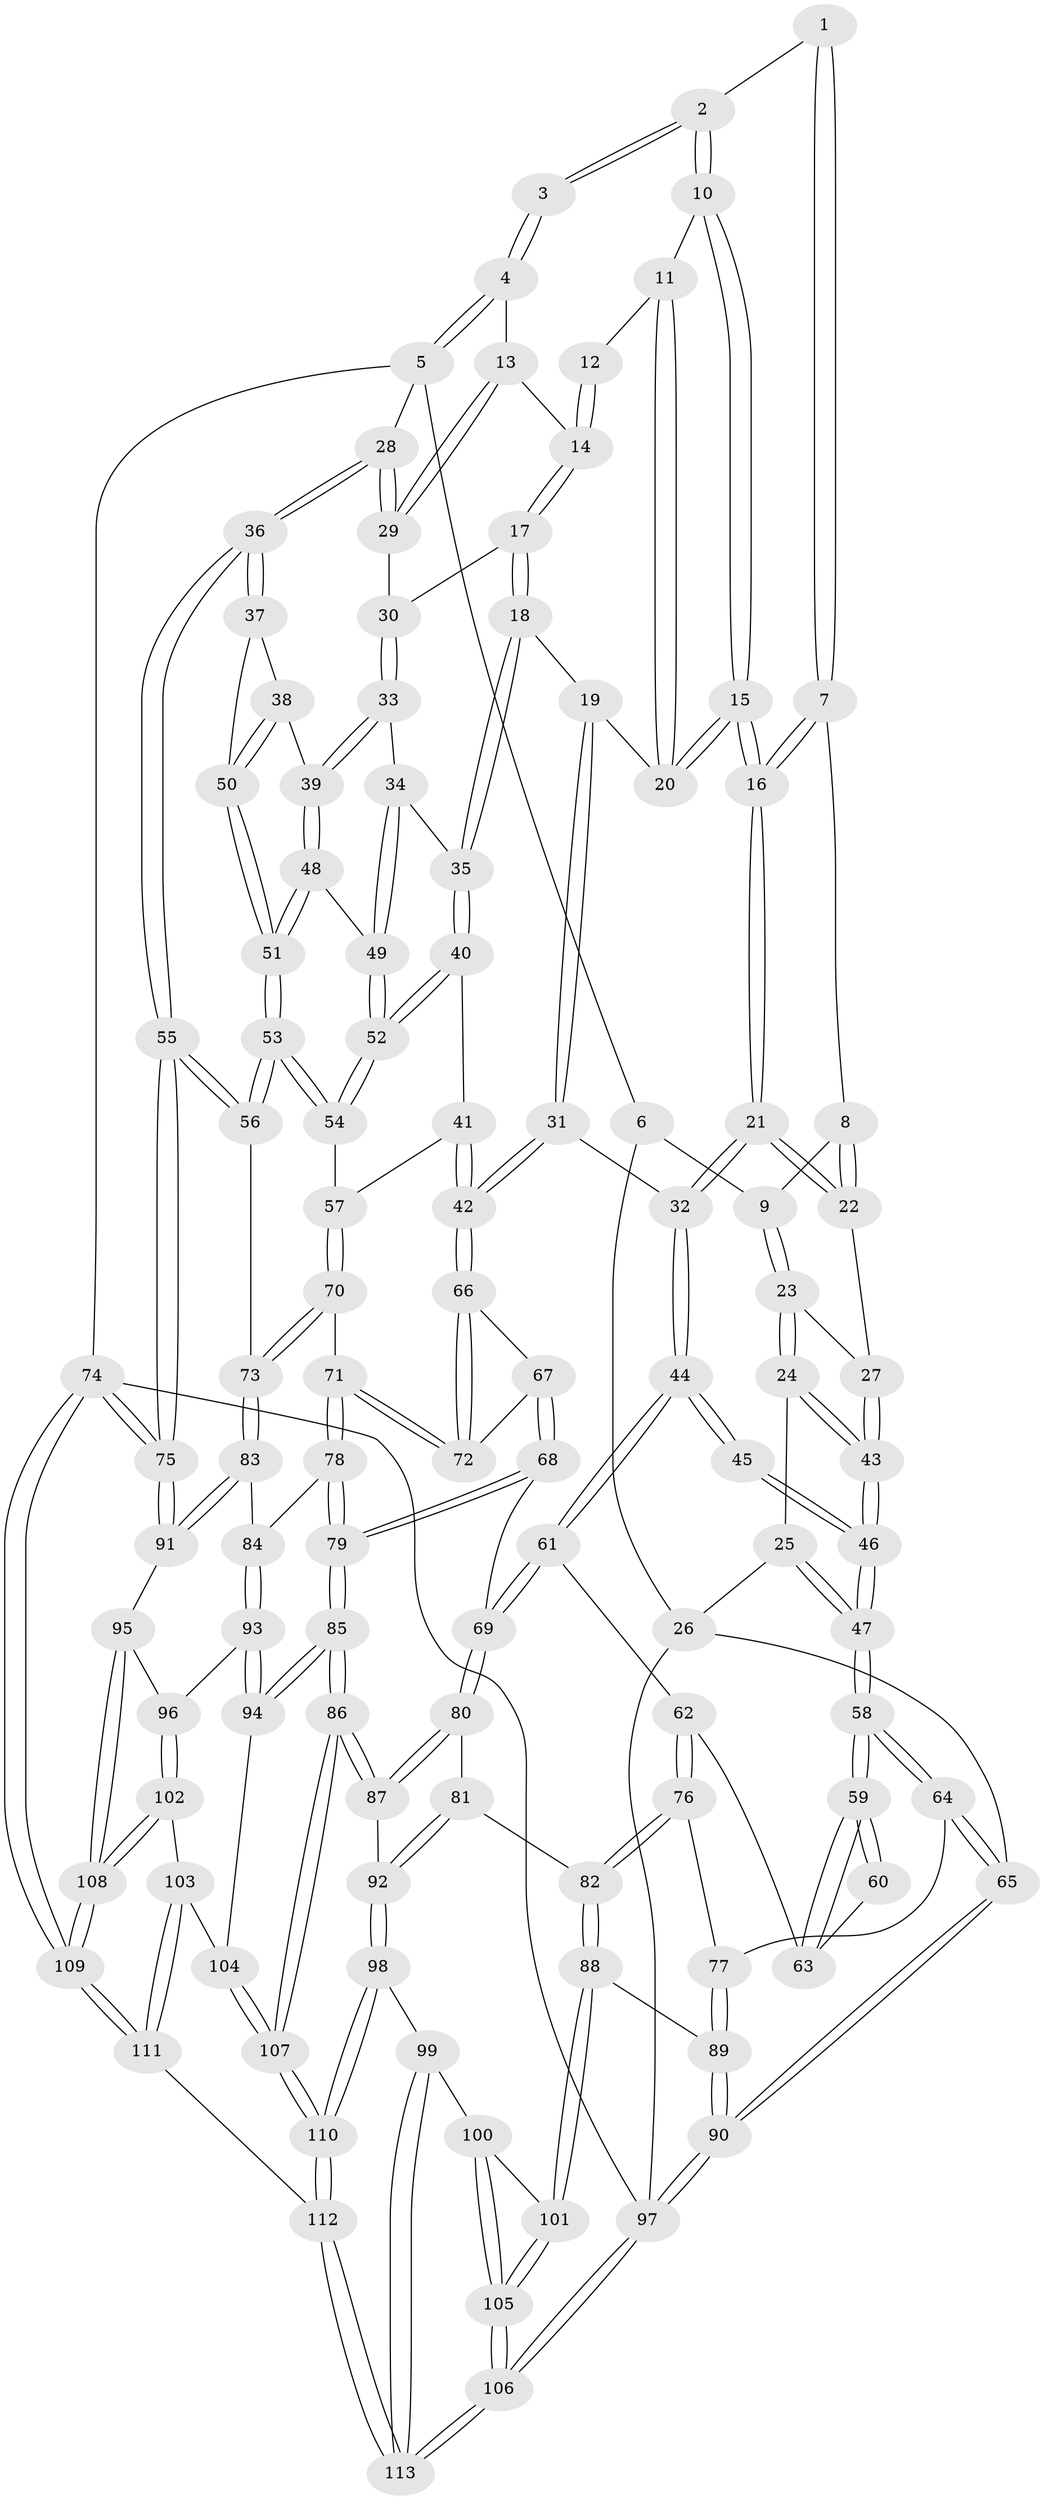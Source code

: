 // Generated by graph-tools (version 1.1) at 2025/17/03/09/25 04:17:07]
// undirected, 113 vertices, 279 edges
graph export_dot {
graph [start="1"]
  node [color=gray90,style=filled];
  1 [pos="+0.4342510619676079+0"];
  2 [pos="+0.4888587294718309+0"];
  3 [pos="+0.9050566858534485+0"];
  4 [pos="+1+0"];
  5 [pos="+1+0"];
  6 [pos="+0.11836296824770697+0"];
  7 [pos="+0.37622261430949117+0"];
  8 [pos="+0.29745300667038654+0.10020777675762867"];
  9 [pos="+0.12068436557247901+0.11000959501901088"];
  10 [pos="+0.5059756083042923+0"];
  11 [pos="+0.6157850172588277+0.03681083584011266"];
  12 [pos="+0.7337949249747961+0.07352538614849323"];
  13 [pos="+0.7969249758373175+0.14925386700767165"];
  14 [pos="+0.7696004660818769+0.16543168495835764"];
  15 [pos="+0.5033545891509529+0.21872389560721597"];
  16 [pos="+0.44598996440004024+0.27321405412076455"];
  17 [pos="+0.7678335995960828+0.16842393978637216"];
  18 [pos="+0.7093718436968934+0.22027424964200154"];
  19 [pos="+0.6663060534606103+0.2107024536978472"];
  20 [pos="+0.660018890334846+0.20776185901739624"];
  21 [pos="+0.4279007909463809+0.2937089697172226"];
  22 [pos="+0.3403744577657884+0.24931667517158979"];
  23 [pos="+0.07390441671614581+0.17280809465353902"];
  24 [pos="+0.03372668919271403+0.20310303465526933"];
  25 [pos="+0.008809275177249455+0.20703192534717907"];
  26 [pos="+0+0.1905983412818766"];
  27 [pos="+0.3154363294200589+0.2564620381687131"];
  28 [pos="+1+0.09175217532124055"];
  29 [pos="+0.9940197451623694+0.1965351594313295"];
  30 [pos="+0.8926958245738449+0.2633256378139905"];
  31 [pos="+0.5597323163600857+0.425089923191549"];
  32 [pos="+0.4474386642096823+0.3834683849100678"];
  33 [pos="+0.8627238816836271+0.32395531248842857"];
  34 [pos="+0.780555956378424+0.3329279353036453"];
  35 [pos="+0.7457660524254315+0.32347913783819193"];
  36 [pos="+1+0.3114002438839949"];
  37 [pos="+1+0.36438809774503705"];
  38 [pos="+0.9326002272179043+0.36323431523249705"];
  39 [pos="+0.8965802773139832+0.35974201101915304"];
  40 [pos="+0.7260071119821013+0.35155440320788406"];
  41 [pos="+0.6667609871990898+0.41424823408318634"];
  42 [pos="+0.5921067999626659+0.4449092450798726"];
  43 [pos="+0.17832933221813538+0.3606220157533537"];
  44 [pos="+0.3526765850510924+0.5062291191895137"];
  45 [pos="+0.22455967748832595+0.4345429151796215"];
  46 [pos="+0.17859514521949593+0.3796625588280912"];
  47 [pos="+0.056568766162092755+0.463616211669317"];
  48 [pos="+0.8790821840697145+0.4371967471367931"];
  49 [pos="+0.8283469777423269+0.4462907179188877"];
  50 [pos="+0.9316322934611264+0.4604104995305406"];
  51 [pos="+0.9176785114277679+0.4749505569441627"];
  52 [pos="+0.8003899182970484+0.4810614345190177"];
  53 [pos="+0.9376724004531103+0.5747401981545293"];
  54 [pos="+0.7951647680930657+0.49176076232817834"];
  55 [pos="+1+0.6108602364888106"];
  56 [pos="+0.958124683320399+0.6103060679085672"];
  57 [pos="+0.7777620436616292+0.5012626532269676"];
  58 [pos="+0.001770009320129063+0.5503844019417767"];
  59 [pos="+0.030423551585857873+0.5437582064373845"];
  60 [pos="+0.18714759621713103+0.48012826568639805"];
  61 [pos="+0.3516542494776356+0.5182839854529049"];
  62 [pos="+0.24107047916474972+0.584184454149027"];
  63 [pos="+0.17617206798121093+0.52835435583112"];
  64 [pos="+0+0.5725513331124725"];
  65 [pos="+0+0.5789576372276785"];
  66 [pos="+0.6030276265260935+0.49778115018639857"];
  67 [pos="+0.4784093336527649+0.5876446381137561"];
  68 [pos="+0.43552727896510907+0.6155797366420966"];
  69 [pos="+0.3834130936921867+0.5811574595415236"];
  70 [pos="+0.7617731565288619+0.5355659108329104"];
  71 [pos="+0.6469584971555519+0.5974203949841985"];
  72 [pos="+0.6319978225198769+0.5649250705229631"];
  73 [pos="+0.8731065116307776+0.6729959971598487"];
  74 [pos="+1+1"];
  75 [pos="+1+0.8643778573594616"];
  76 [pos="+0.20617725175877122+0.6220707261470249"];
  77 [pos="+0.01841973621838594+0.6005787933817562"];
  78 [pos="+0.6426621539371105+0.6630412140024587"];
  79 [pos="+0.5566484188347572+0.7468658887363143"];
  80 [pos="+0.3217999779054406+0.7157854083439361"];
  81 [pos="+0.25145353126827497+0.7402220894802554"];
  82 [pos="+0.23200531231504365+0.7435585203274296"];
  83 [pos="+0.8573528874516525+0.6936944490949601"];
  84 [pos="+0.8272872592517801+0.7082502479708993"];
  85 [pos="+0.5459222761497877+0.7971157570372448"];
  86 [pos="+0.5370058356990115+0.8126238554357083"];
  87 [pos="+0.4504959914307837+0.8234440975689997"];
  88 [pos="+0.18214938248774135+0.8037048182356359"];
  89 [pos="+0.1274975311239231+0.7934954905991359"];
  90 [pos="+0+1"];
  91 [pos="+0.9561619000307969+0.8378139748297498"];
  92 [pos="+0.385879982779544+0.8631074522049144"];
  93 [pos="+0.7947083469711625+0.8108747923183229"];
  94 [pos="+0.7595085326175963+0.8398662139756328"];
  95 [pos="+0.9099888892609841+0.8816421555534457"];
  96 [pos="+0.851478616360466+0.8652034427598471"];
  97 [pos="+0+1"];
  98 [pos="+0.328253723521221+0.9122623077574795"];
  99 [pos="+0.32265207548157915+0.9149390183832371"];
  100 [pos="+0.289003060038751+0.8996751182603551"];
  101 [pos="+0.18391020647784218+0.8073444150253767"];
  102 [pos="+0.8163486974006369+0.9300668919694853"];
  103 [pos="+0.7790294562434713+0.9240865878810082"];
  104 [pos="+0.7571041621395806+0.8758588646120979"];
  105 [pos="+0.1335401779405672+1"];
  106 [pos="+0+1"];
  107 [pos="+0.5821662546907905+0.9983035825033417"];
  108 [pos="+0.9002750064673187+1"];
  109 [pos="+1+1"];
  110 [pos="+0.5893859763808474+1"];
  111 [pos="+0.6243680576971014+1"];
  112 [pos="+0.6078156688043485+1"];
  113 [pos="+0.2725755276278306+1"];
  1 -- 2;
  1 -- 7;
  1 -- 7;
  2 -- 3;
  2 -- 3;
  2 -- 10;
  2 -- 10;
  3 -- 4;
  3 -- 4;
  4 -- 5;
  4 -- 5;
  4 -- 13;
  5 -- 6;
  5 -- 28;
  5 -- 74;
  6 -- 9;
  6 -- 26;
  7 -- 8;
  7 -- 16;
  7 -- 16;
  8 -- 9;
  8 -- 22;
  8 -- 22;
  9 -- 23;
  9 -- 23;
  10 -- 11;
  10 -- 15;
  10 -- 15;
  11 -- 12;
  11 -- 20;
  11 -- 20;
  12 -- 14;
  12 -- 14;
  13 -- 14;
  13 -- 29;
  13 -- 29;
  14 -- 17;
  14 -- 17;
  15 -- 16;
  15 -- 16;
  15 -- 20;
  15 -- 20;
  16 -- 21;
  16 -- 21;
  17 -- 18;
  17 -- 18;
  17 -- 30;
  18 -- 19;
  18 -- 35;
  18 -- 35;
  19 -- 20;
  19 -- 31;
  19 -- 31;
  21 -- 22;
  21 -- 22;
  21 -- 32;
  21 -- 32;
  22 -- 27;
  23 -- 24;
  23 -- 24;
  23 -- 27;
  24 -- 25;
  24 -- 43;
  24 -- 43;
  25 -- 26;
  25 -- 47;
  25 -- 47;
  26 -- 65;
  26 -- 97;
  27 -- 43;
  27 -- 43;
  28 -- 29;
  28 -- 29;
  28 -- 36;
  28 -- 36;
  29 -- 30;
  30 -- 33;
  30 -- 33;
  31 -- 32;
  31 -- 42;
  31 -- 42;
  32 -- 44;
  32 -- 44;
  33 -- 34;
  33 -- 39;
  33 -- 39;
  34 -- 35;
  34 -- 49;
  34 -- 49;
  35 -- 40;
  35 -- 40;
  36 -- 37;
  36 -- 37;
  36 -- 55;
  36 -- 55;
  37 -- 38;
  37 -- 50;
  38 -- 39;
  38 -- 50;
  38 -- 50;
  39 -- 48;
  39 -- 48;
  40 -- 41;
  40 -- 52;
  40 -- 52;
  41 -- 42;
  41 -- 42;
  41 -- 57;
  42 -- 66;
  42 -- 66;
  43 -- 46;
  43 -- 46;
  44 -- 45;
  44 -- 45;
  44 -- 61;
  44 -- 61;
  45 -- 46;
  45 -- 46;
  46 -- 47;
  46 -- 47;
  47 -- 58;
  47 -- 58;
  48 -- 49;
  48 -- 51;
  48 -- 51;
  49 -- 52;
  49 -- 52;
  50 -- 51;
  50 -- 51;
  51 -- 53;
  51 -- 53;
  52 -- 54;
  52 -- 54;
  53 -- 54;
  53 -- 54;
  53 -- 56;
  53 -- 56;
  54 -- 57;
  55 -- 56;
  55 -- 56;
  55 -- 75;
  55 -- 75;
  56 -- 73;
  57 -- 70;
  57 -- 70;
  58 -- 59;
  58 -- 59;
  58 -- 64;
  58 -- 64;
  59 -- 60;
  59 -- 60;
  59 -- 63;
  59 -- 63;
  60 -- 63;
  61 -- 62;
  61 -- 69;
  61 -- 69;
  62 -- 63;
  62 -- 76;
  62 -- 76;
  64 -- 65;
  64 -- 65;
  64 -- 77;
  65 -- 90;
  65 -- 90;
  66 -- 67;
  66 -- 72;
  66 -- 72;
  67 -- 68;
  67 -- 68;
  67 -- 72;
  68 -- 69;
  68 -- 79;
  68 -- 79;
  69 -- 80;
  69 -- 80;
  70 -- 71;
  70 -- 73;
  70 -- 73;
  71 -- 72;
  71 -- 72;
  71 -- 78;
  71 -- 78;
  73 -- 83;
  73 -- 83;
  74 -- 75;
  74 -- 75;
  74 -- 109;
  74 -- 109;
  74 -- 97;
  75 -- 91;
  75 -- 91;
  76 -- 77;
  76 -- 82;
  76 -- 82;
  77 -- 89;
  77 -- 89;
  78 -- 79;
  78 -- 79;
  78 -- 84;
  79 -- 85;
  79 -- 85;
  80 -- 81;
  80 -- 87;
  80 -- 87;
  81 -- 82;
  81 -- 92;
  81 -- 92;
  82 -- 88;
  82 -- 88;
  83 -- 84;
  83 -- 91;
  83 -- 91;
  84 -- 93;
  84 -- 93;
  85 -- 86;
  85 -- 86;
  85 -- 94;
  85 -- 94;
  86 -- 87;
  86 -- 87;
  86 -- 107;
  86 -- 107;
  87 -- 92;
  88 -- 89;
  88 -- 101;
  88 -- 101;
  89 -- 90;
  89 -- 90;
  90 -- 97;
  90 -- 97;
  91 -- 95;
  92 -- 98;
  92 -- 98;
  93 -- 94;
  93 -- 94;
  93 -- 96;
  94 -- 104;
  95 -- 96;
  95 -- 108;
  95 -- 108;
  96 -- 102;
  96 -- 102;
  97 -- 106;
  97 -- 106;
  98 -- 99;
  98 -- 110;
  98 -- 110;
  99 -- 100;
  99 -- 113;
  99 -- 113;
  100 -- 101;
  100 -- 105;
  100 -- 105;
  101 -- 105;
  101 -- 105;
  102 -- 103;
  102 -- 108;
  102 -- 108;
  103 -- 104;
  103 -- 111;
  103 -- 111;
  104 -- 107;
  104 -- 107;
  105 -- 106;
  105 -- 106;
  106 -- 113;
  106 -- 113;
  107 -- 110;
  107 -- 110;
  108 -- 109;
  108 -- 109;
  109 -- 111;
  109 -- 111;
  110 -- 112;
  110 -- 112;
  111 -- 112;
  112 -- 113;
  112 -- 113;
}
